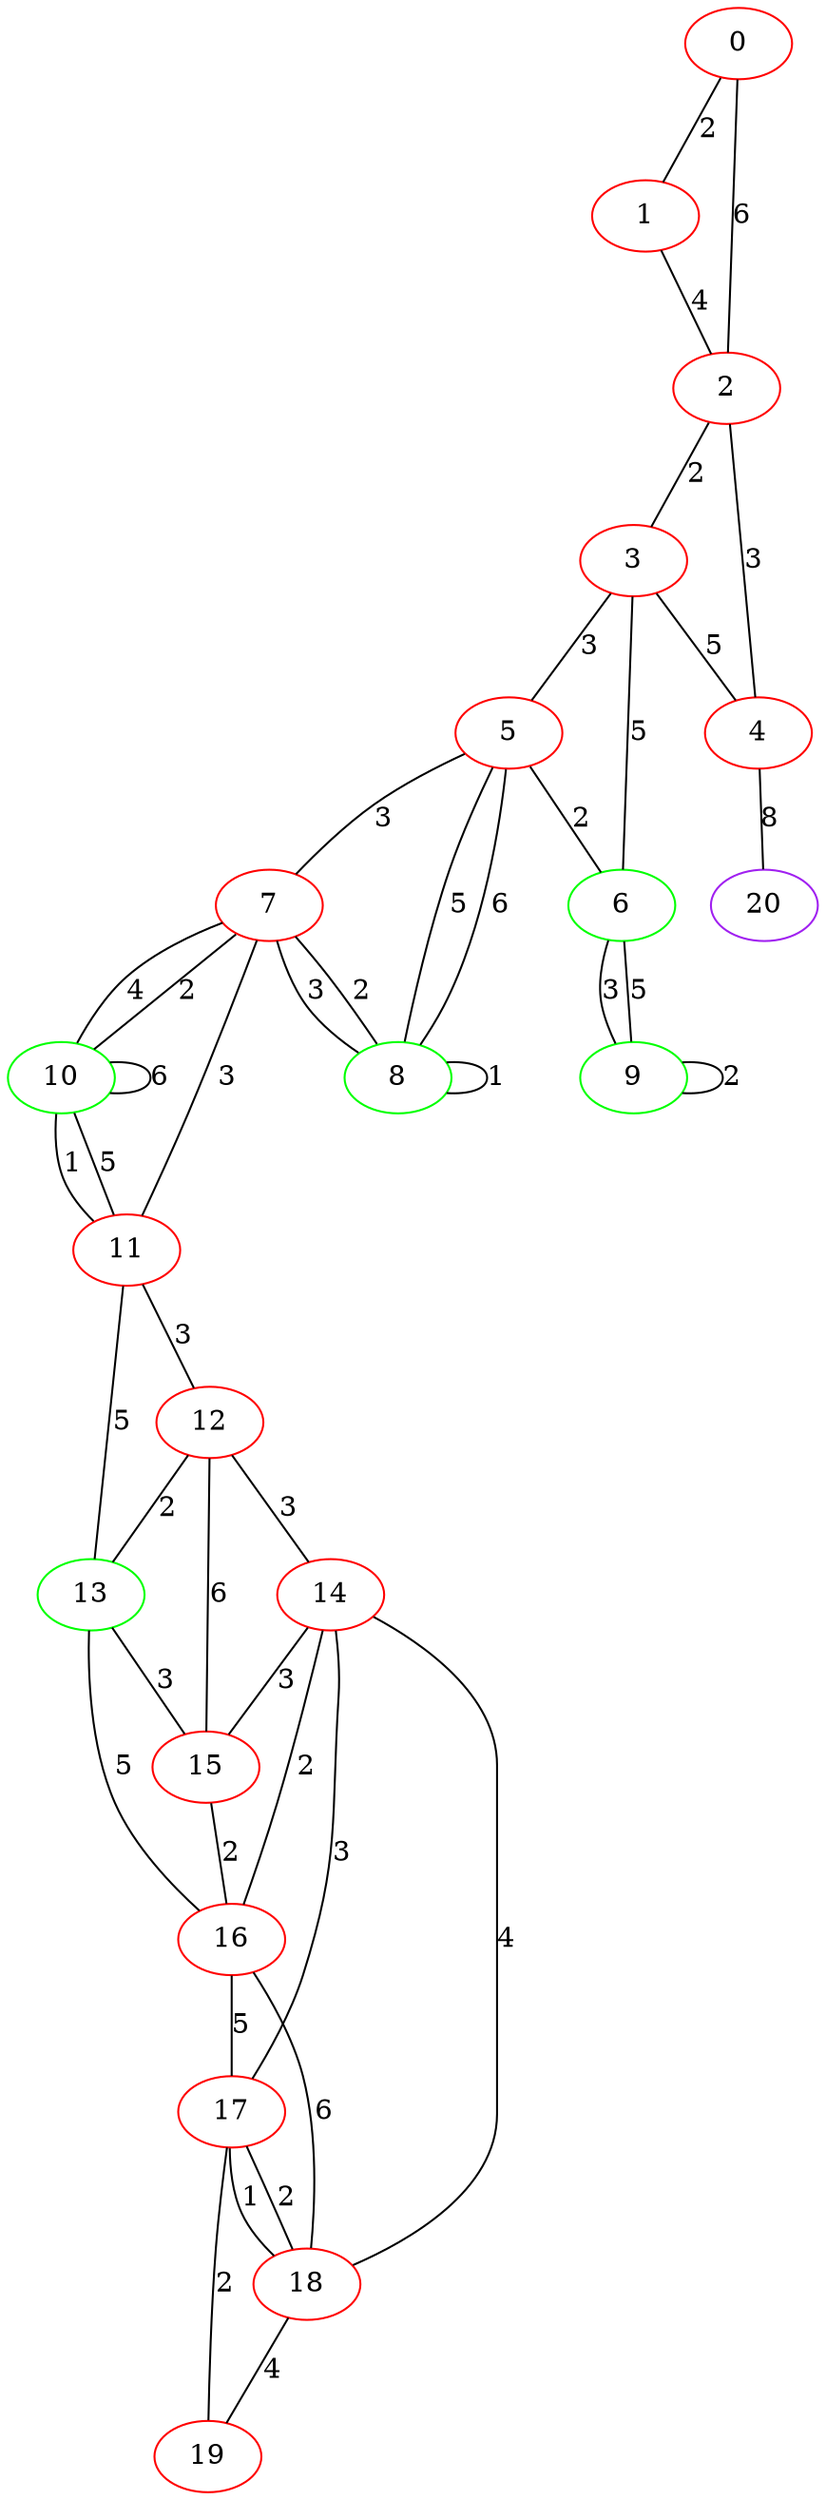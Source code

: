 graph "" {
0 [color=red, weight=1];
1 [color=red, weight=1];
2 [color=red, weight=1];
3 [color=red, weight=1];
4 [color=red, weight=1];
5 [color=red, weight=1];
6 [color=green, weight=2];
7 [color=red, weight=1];
8 [color=green, weight=2];
9 [color=green, weight=2];
10 [color=green, weight=2];
11 [color=red, weight=1];
12 [color=red, weight=1];
13 [color=green, weight=2];
14 [color=red, weight=1];
15 [color=red, weight=1];
16 [color=red, weight=1];
17 [color=red, weight=1];
18 [color=red, weight=1];
19 [color=red, weight=1];
20 [color=purple, weight=4];
0 -- 1  [key=0, label=2];
0 -- 2  [key=0, label=6];
1 -- 2  [key=0, label=4];
2 -- 3  [key=0, label=2];
2 -- 4  [key=0, label=3];
3 -- 4  [key=0, label=5];
3 -- 5  [key=0, label=3];
3 -- 6  [key=0, label=5];
4 -- 20  [key=0, label=8];
5 -- 8  [key=0, label=5];
5 -- 8  [key=1, label=6];
5 -- 6  [key=0, label=2];
5 -- 7  [key=0, label=3];
6 -- 9  [key=0, label=3];
6 -- 9  [key=1, label=5];
7 -- 8  [key=0, label=2];
7 -- 8  [key=1, label=3];
7 -- 10  [key=0, label=2];
7 -- 10  [key=1, label=4];
7 -- 11  [key=0, label=3];
8 -- 8  [key=0, label=1];
9 -- 9  [key=0, label=2];
10 -- 10  [key=0, label=6];
10 -- 11  [key=0, label=5];
10 -- 11  [key=1, label=1];
11 -- 12  [key=0, label=3];
11 -- 13  [key=0, label=5];
12 -- 13  [key=0, label=2];
12 -- 14  [key=0, label=3];
12 -- 15  [key=0, label=6];
13 -- 16  [key=0, label=5];
13 -- 15  [key=0, label=3];
14 -- 16  [key=0, label=2];
14 -- 17  [key=0, label=3];
14 -- 18  [key=0, label=4];
14 -- 15  [key=0, label=3];
15 -- 16  [key=0, label=2];
16 -- 17  [key=0, label=5];
16 -- 18  [key=0, label=6];
17 -- 18  [key=0, label=2];
17 -- 18  [key=1, label=1];
17 -- 19  [key=0, label=2];
18 -- 19  [key=0, label=4];
}
